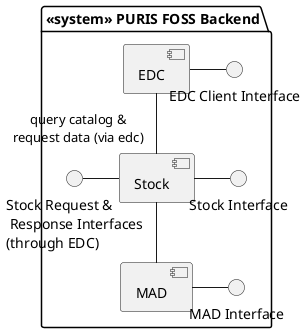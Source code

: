@startuml
skinparam linetype ortho

package "<<system>> PURIS FOSS Backend"{

  [EDC] as edc
  edc - "EDC Client Interface"

  [Stock] as stock
  stock - "Stock Interface"
  "Stock Request &\n Response Interfaces\n(through EDC)" - stock

  edc -- "query catalog &\nrequest data (via edc)" stock

  [MAD] as mad
  mad - "MAD Interface"

  stock -- mad

}

@enduml
